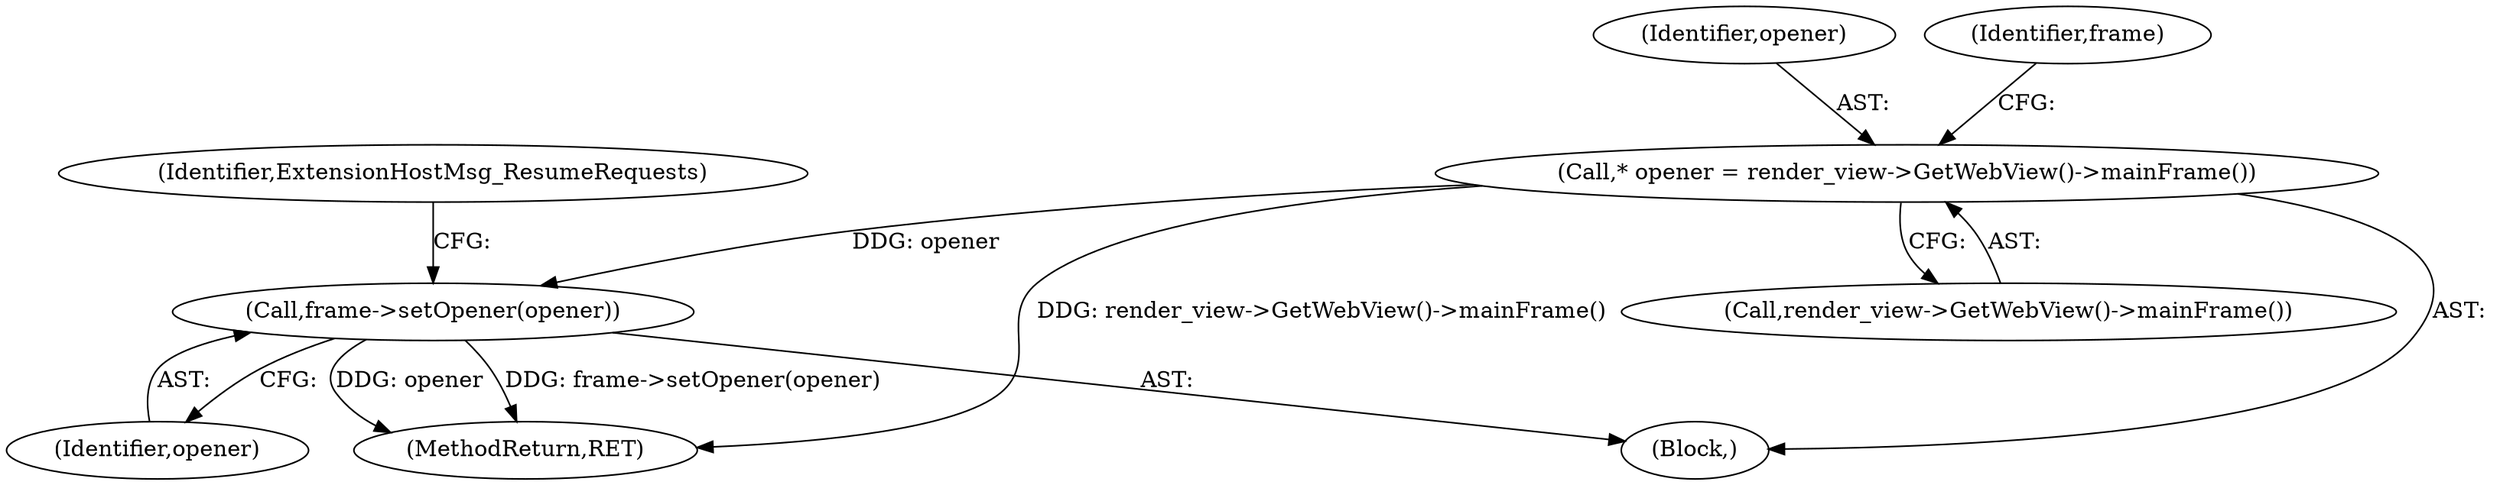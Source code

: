digraph "0_Chrome_eb4bcacd683a68534bbe2e4d8d6eeafafc7f57ba_2@API" {
"1000147" [label="(Call,* opener = render_view->GetWebView()->mainFrame())"];
"1000154" [label="(Call,frame->setOpener(opener))"];
"1000168" [label="(MethodReturn,RET)"];
"1000147" [label="(Call,* opener = render_view->GetWebView()->mainFrame())"];
"1000154" [label="(Call,frame->setOpener(opener))"];
"1000148" [label="(Identifier,opener)"];
"1000152" [label="(Identifier,frame)"];
"1000102" [label="(Block,)"];
"1000158" [label="(Identifier,ExtensionHostMsg_ResumeRequests)"];
"1000149" [label="(Call,render_view->GetWebView()->mainFrame())"];
"1000155" [label="(Identifier,opener)"];
"1000147" -> "1000102"  [label="AST: "];
"1000147" -> "1000149"  [label="CFG: "];
"1000148" -> "1000147"  [label="AST: "];
"1000149" -> "1000147"  [label="AST: "];
"1000152" -> "1000147"  [label="CFG: "];
"1000147" -> "1000168"  [label="DDG: render_view->GetWebView()->mainFrame()"];
"1000147" -> "1000154"  [label="DDG: opener"];
"1000154" -> "1000102"  [label="AST: "];
"1000154" -> "1000155"  [label="CFG: "];
"1000155" -> "1000154"  [label="AST: "];
"1000158" -> "1000154"  [label="CFG: "];
"1000154" -> "1000168"  [label="DDG: frame->setOpener(opener)"];
"1000154" -> "1000168"  [label="DDG: opener"];
}
